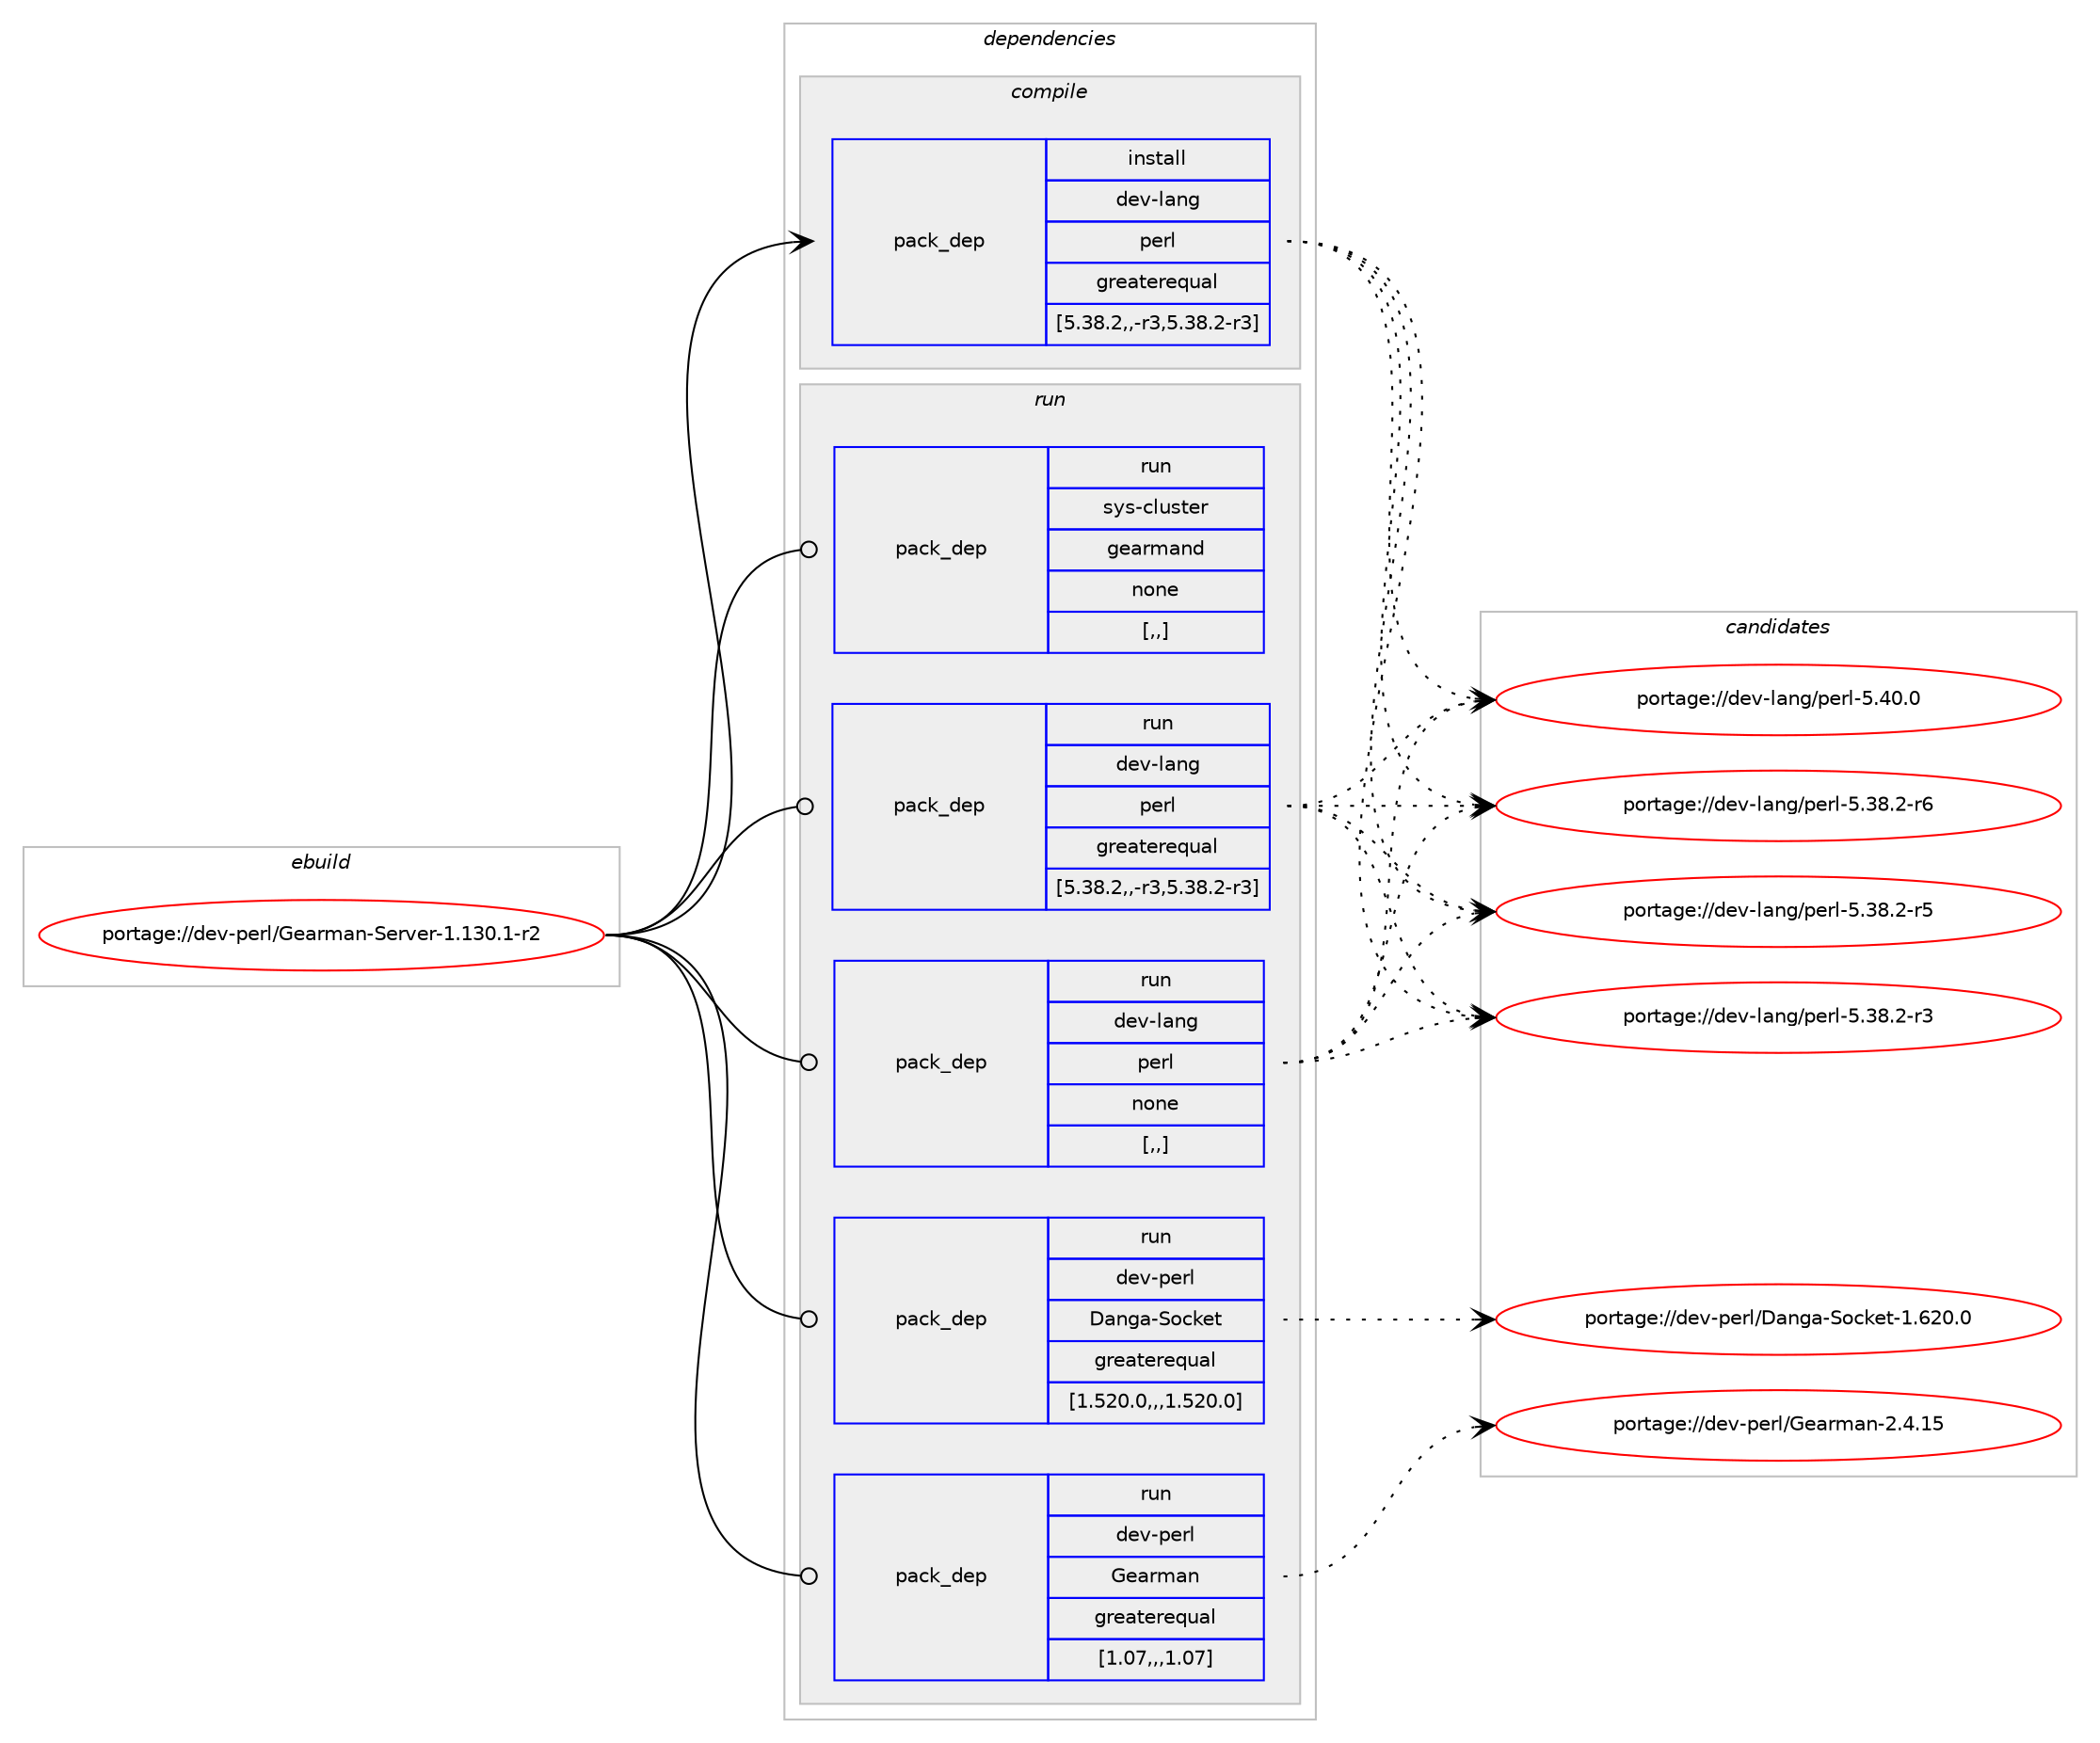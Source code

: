 digraph prolog {

# *************
# Graph options
# *************

newrank=true;
concentrate=true;
compound=true;
graph [rankdir=LR,fontname=Helvetica,fontsize=10,ranksep=1.5];#, ranksep=2.5, nodesep=0.2];
edge  [arrowhead=vee];
node  [fontname=Helvetica,fontsize=10];

# **********
# The ebuild
# **********

subgraph cluster_leftcol {
color=gray;
label=<<i>ebuild</i>>;
id [label="portage://dev-perl/Gearman-Server-1.130.1-r2", color=red, width=4, href="../dev-perl/Gearman-Server-1.130.1-r2.svg"];
}

# ****************
# The dependencies
# ****************

subgraph cluster_midcol {
color=gray;
label=<<i>dependencies</i>>;
subgraph cluster_compile {
fillcolor="#eeeeee";
style=filled;
label=<<i>compile</i>>;
subgraph pack99927 {
dependency131049 [label=<<TABLE BORDER="0" CELLBORDER="1" CELLSPACING="0" CELLPADDING="4" WIDTH="220"><TR><TD ROWSPAN="6" CELLPADDING="30">pack_dep</TD></TR><TR><TD WIDTH="110">install</TD></TR><TR><TD>dev-lang</TD></TR><TR><TD>perl</TD></TR><TR><TD>greaterequal</TD></TR><TR><TD>[5.38.2,,-r3,5.38.2-r3]</TD></TR></TABLE>>, shape=none, color=blue];
}
id:e -> dependency131049:w [weight=20,style="solid",arrowhead="vee"];
}
subgraph cluster_compileandrun {
fillcolor="#eeeeee";
style=filled;
label=<<i>compile and run</i>>;
}
subgraph cluster_run {
fillcolor="#eeeeee";
style=filled;
label=<<i>run</i>>;
subgraph pack99928 {
dependency131050 [label=<<TABLE BORDER="0" CELLBORDER="1" CELLSPACING="0" CELLPADDING="4" WIDTH="220"><TR><TD ROWSPAN="6" CELLPADDING="30">pack_dep</TD></TR><TR><TD WIDTH="110">run</TD></TR><TR><TD>dev-lang</TD></TR><TR><TD>perl</TD></TR><TR><TD>greaterequal</TD></TR><TR><TD>[5.38.2,,-r3,5.38.2-r3]</TD></TR></TABLE>>, shape=none, color=blue];
}
id:e -> dependency131050:w [weight=20,style="solid",arrowhead="odot"];
subgraph pack99929 {
dependency131051 [label=<<TABLE BORDER="0" CELLBORDER="1" CELLSPACING="0" CELLPADDING="4" WIDTH="220"><TR><TD ROWSPAN="6" CELLPADDING="30">pack_dep</TD></TR><TR><TD WIDTH="110">run</TD></TR><TR><TD>dev-lang</TD></TR><TR><TD>perl</TD></TR><TR><TD>none</TD></TR><TR><TD>[,,]</TD></TR></TABLE>>, shape=none, color=blue];
}
id:e -> dependency131051:w [weight=20,style="solid",arrowhead="odot"];
subgraph pack99930 {
dependency131052 [label=<<TABLE BORDER="0" CELLBORDER="1" CELLSPACING="0" CELLPADDING="4" WIDTH="220"><TR><TD ROWSPAN="6" CELLPADDING="30">pack_dep</TD></TR><TR><TD WIDTH="110">run</TD></TR><TR><TD>dev-perl</TD></TR><TR><TD>Danga-Socket</TD></TR><TR><TD>greaterequal</TD></TR><TR><TD>[1.520.0,,,1.520.0]</TD></TR></TABLE>>, shape=none, color=blue];
}
id:e -> dependency131052:w [weight=20,style="solid",arrowhead="odot"];
subgraph pack99931 {
dependency131053 [label=<<TABLE BORDER="0" CELLBORDER="1" CELLSPACING="0" CELLPADDING="4" WIDTH="220"><TR><TD ROWSPAN="6" CELLPADDING="30">pack_dep</TD></TR><TR><TD WIDTH="110">run</TD></TR><TR><TD>dev-perl</TD></TR><TR><TD>Gearman</TD></TR><TR><TD>greaterequal</TD></TR><TR><TD>[1.07,,,1.07]</TD></TR></TABLE>>, shape=none, color=blue];
}
id:e -> dependency131053:w [weight=20,style="solid",arrowhead="odot"];
subgraph pack99932 {
dependency131054 [label=<<TABLE BORDER="0" CELLBORDER="1" CELLSPACING="0" CELLPADDING="4" WIDTH="220"><TR><TD ROWSPAN="6" CELLPADDING="30">pack_dep</TD></TR><TR><TD WIDTH="110">run</TD></TR><TR><TD>sys-cluster</TD></TR><TR><TD>gearmand</TD></TR><TR><TD>none</TD></TR><TR><TD>[,,]</TD></TR></TABLE>>, shape=none, color=blue];
}
id:e -> dependency131054:w [weight=20,style="solid",arrowhead="odot"];
}
}

# **************
# The candidates
# **************

subgraph cluster_choices {
rank=same;
color=gray;
label=<<i>candidates</i>>;

subgraph choice99927 {
color=black;
nodesep=1;
choice10010111845108971101034711210111410845534652484648 [label="portage://dev-lang/perl-5.40.0", color=red, width=4,href="../dev-lang/perl-5.40.0.svg"];
choice100101118451089711010347112101114108455346515646504511454 [label="portage://dev-lang/perl-5.38.2-r6", color=red, width=4,href="../dev-lang/perl-5.38.2-r6.svg"];
choice100101118451089711010347112101114108455346515646504511453 [label="portage://dev-lang/perl-5.38.2-r5", color=red, width=4,href="../dev-lang/perl-5.38.2-r5.svg"];
choice100101118451089711010347112101114108455346515646504511451 [label="portage://dev-lang/perl-5.38.2-r3", color=red, width=4,href="../dev-lang/perl-5.38.2-r3.svg"];
dependency131049:e -> choice10010111845108971101034711210111410845534652484648:w [style=dotted,weight="100"];
dependency131049:e -> choice100101118451089711010347112101114108455346515646504511454:w [style=dotted,weight="100"];
dependency131049:e -> choice100101118451089711010347112101114108455346515646504511453:w [style=dotted,weight="100"];
dependency131049:e -> choice100101118451089711010347112101114108455346515646504511451:w [style=dotted,weight="100"];
}
subgraph choice99928 {
color=black;
nodesep=1;
choice10010111845108971101034711210111410845534652484648 [label="portage://dev-lang/perl-5.40.0", color=red, width=4,href="../dev-lang/perl-5.40.0.svg"];
choice100101118451089711010347112101114108455346515646504511454 [label="portage://dev-lang/perl-5.38.2-r6", color=red, width=4,href="../dev-lang/perl-5.38.2-r6.svg"];
choice100101118451089711010347112101114108455346515646504511453 [label="portage://dev-lang/perl-5.38.2-r5", color=red, width=4,href="../dev-lang/perl-5.38.2-r5.svg"];
choice100101118451089711010347112101114108455346515646504511451 [label="portage://dev-lang/perl-5.38.2-r3", color=red, width=4,href="../dev-lang/perl-5.38.2-r3.svg"];
dependency131050:e -> choice10010111845108971101034711210111410845534652484648:w [style=dotted,weight="100"];
dependency131050:e -> choice100101118451089711010347112101114108455346515646504511454:w [style=dotted,weight="100"];
dependency131050:e -> choice100101118451089711010347112101114108455346515646504511453:w [style=dotted,weight="100"];
dependency131050:e -> choice100101118451089711010347112101114108455346515646504511451:w [style=dotted,weight="100"];
}
subgraph choice99929 {
color=black;
nodesep=1;
choice10010111845108971101034711210111410845534652484648 [label="portage://dev-lang/perl-5.40.0", color=red, width=4,href="../dev-lang/perl-5.40.0.svg"];
choice100101118451089711010347112101114108455346515646504511454 [label="portage://dev-lang/perl-5.38.2-r6", color=red, width=4,href="../dev-lang/perl-5.38.2-r6.svg"];
choice100101118451089711010347112101114108455346515646504511453 [label="portage://dev-lang/perl-5.38.2-r5", color=red, width=4,href="../dev-lang/perl-5.38.2-r5.svg"];
choice100101118451089711010347112101114108455346515646504511451 [label="portage://dev-lang/perl-5.38.2-r3", color=red, width=4,href="../dev-lang/perl-5.38.2-r3.svg"];
dependency131051:e -> choice10010111845108971101034711210111410845534652484648:w [style=dotted,weight="100"];
dependency131051:e -> choice100101118451089711010347112101114108455346515646504511454:w [style=dotted,weight="100"];
dependency131051:e -> choice100101118451089711010347112101114108455346515646504511453:w [style=dotted,weight="100"];
dependency131051:e -> choice100101118451089711010347112101114108455346515646504511451:w [style=dotted,weight="100"];
}
subgraph choice99930 {
color=black;
nodesep=1;
choice10010111845112101114108476897110103974583111991071011164549465450484648 [label="portage://dev-perl/Danga-Socket-1.620.0", color=red, width=4,href="../dev-perl/Danga-Socket-1.620.0.svg"];
dependency131052:e -> choice10010111845112101114108476897110103974583111991071011164549465450484648:w [style=dotted,weight="100"];
}
subgraph choice99931 {
color=black;
nodesep=1;
choice100101118451121011141084771101971141099711045504652464953 [label="portage://dev-perl/Gearman-2.4.15", color=red, width=4,href="../dev-perl/Gearman-2.4.15.svg"];
dependency131053:e -> choice100101118451121011141084771101971141099711045504652464953:w [style=dotted,weight="100"];
}
subgraph choice99932 {
color=black;
nodesep=1;
}
}

}
